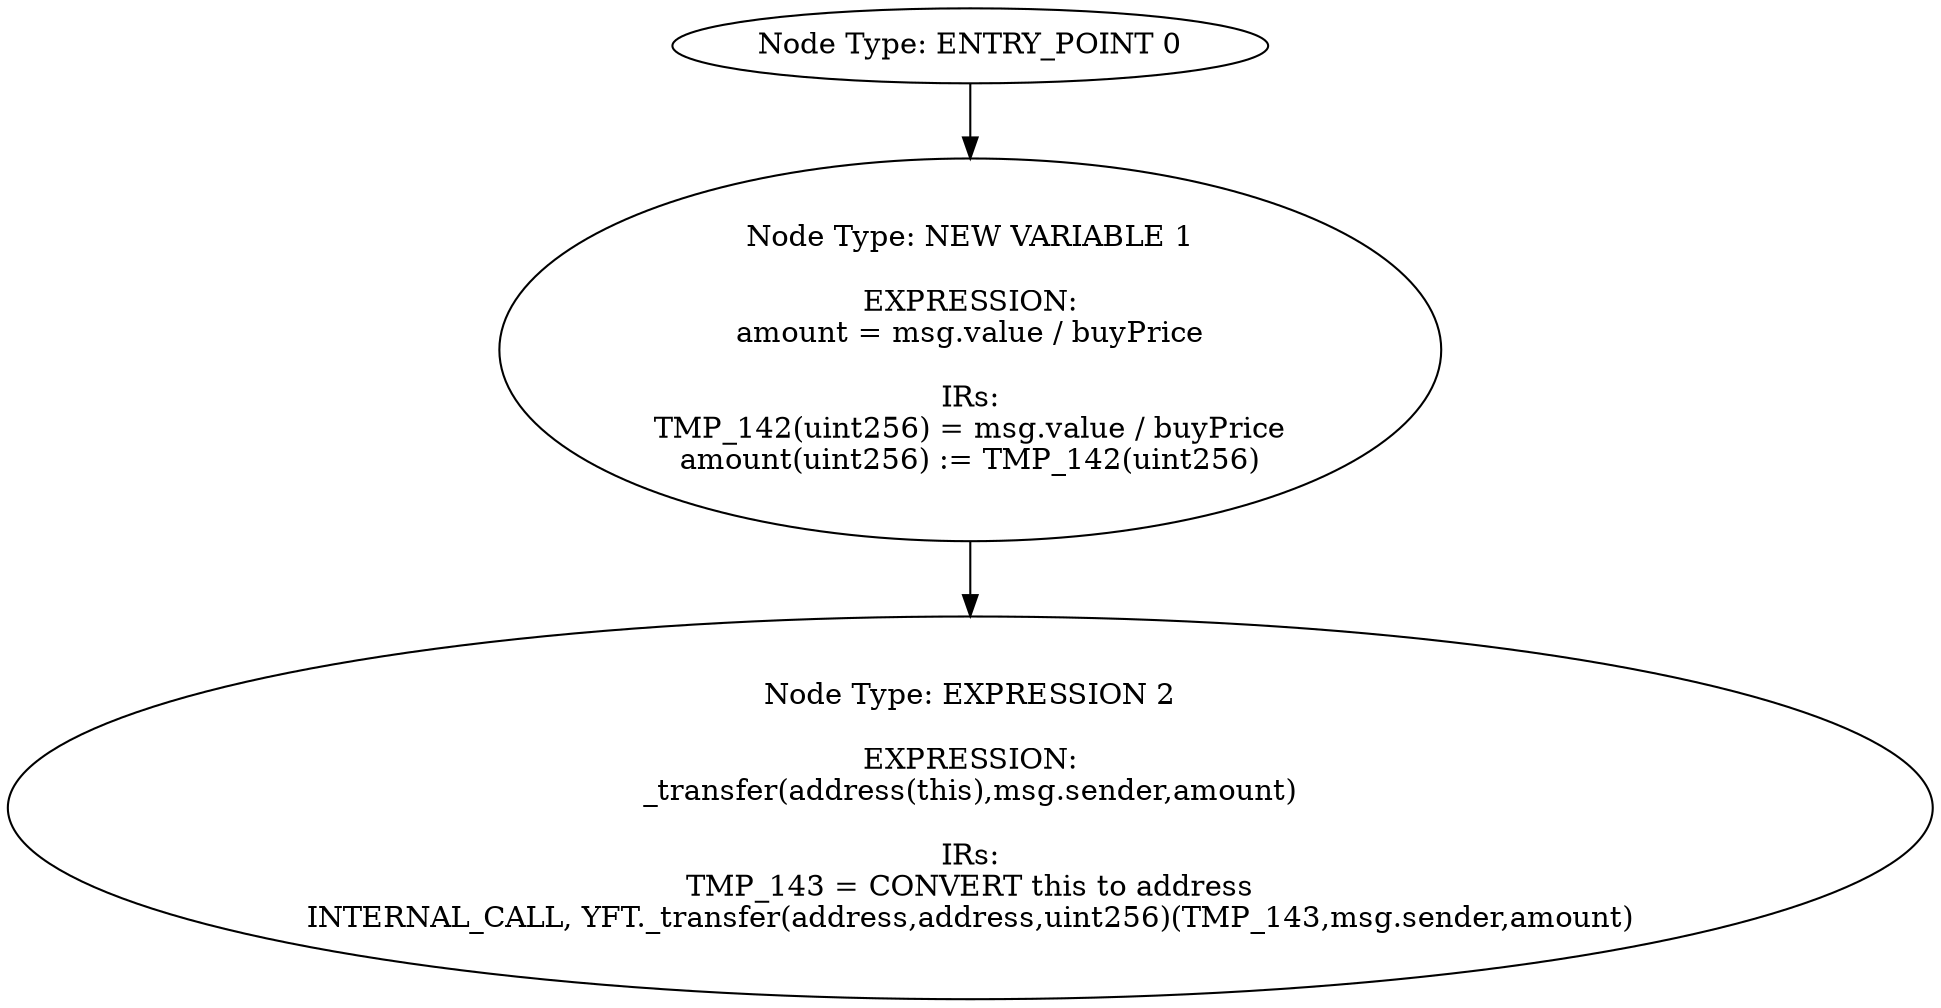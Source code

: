 digraph{
0[label="Node Type: ENTRY_POINT 0
"];
0->1;
1[label="Node Type: NEW VARIABLE 1

EXPRESSION:
amount = msg.value / buyPrice

IRs:
TMP_142(uint256) = msg.value / buyPrice
amount(uint256) := TMP_142(uint256)"];
1->2;
2[label="Node Type: EXPRESSION 2

EXPRESSION:
_transfer(address(this),msg.sender,amount)

IRs:
TMP_143 = CONVERT this to address
INTERNAL_CALL, YFT._transfer(address,address,uint256)(TMP_143,msg.sender,amount)"];
}

